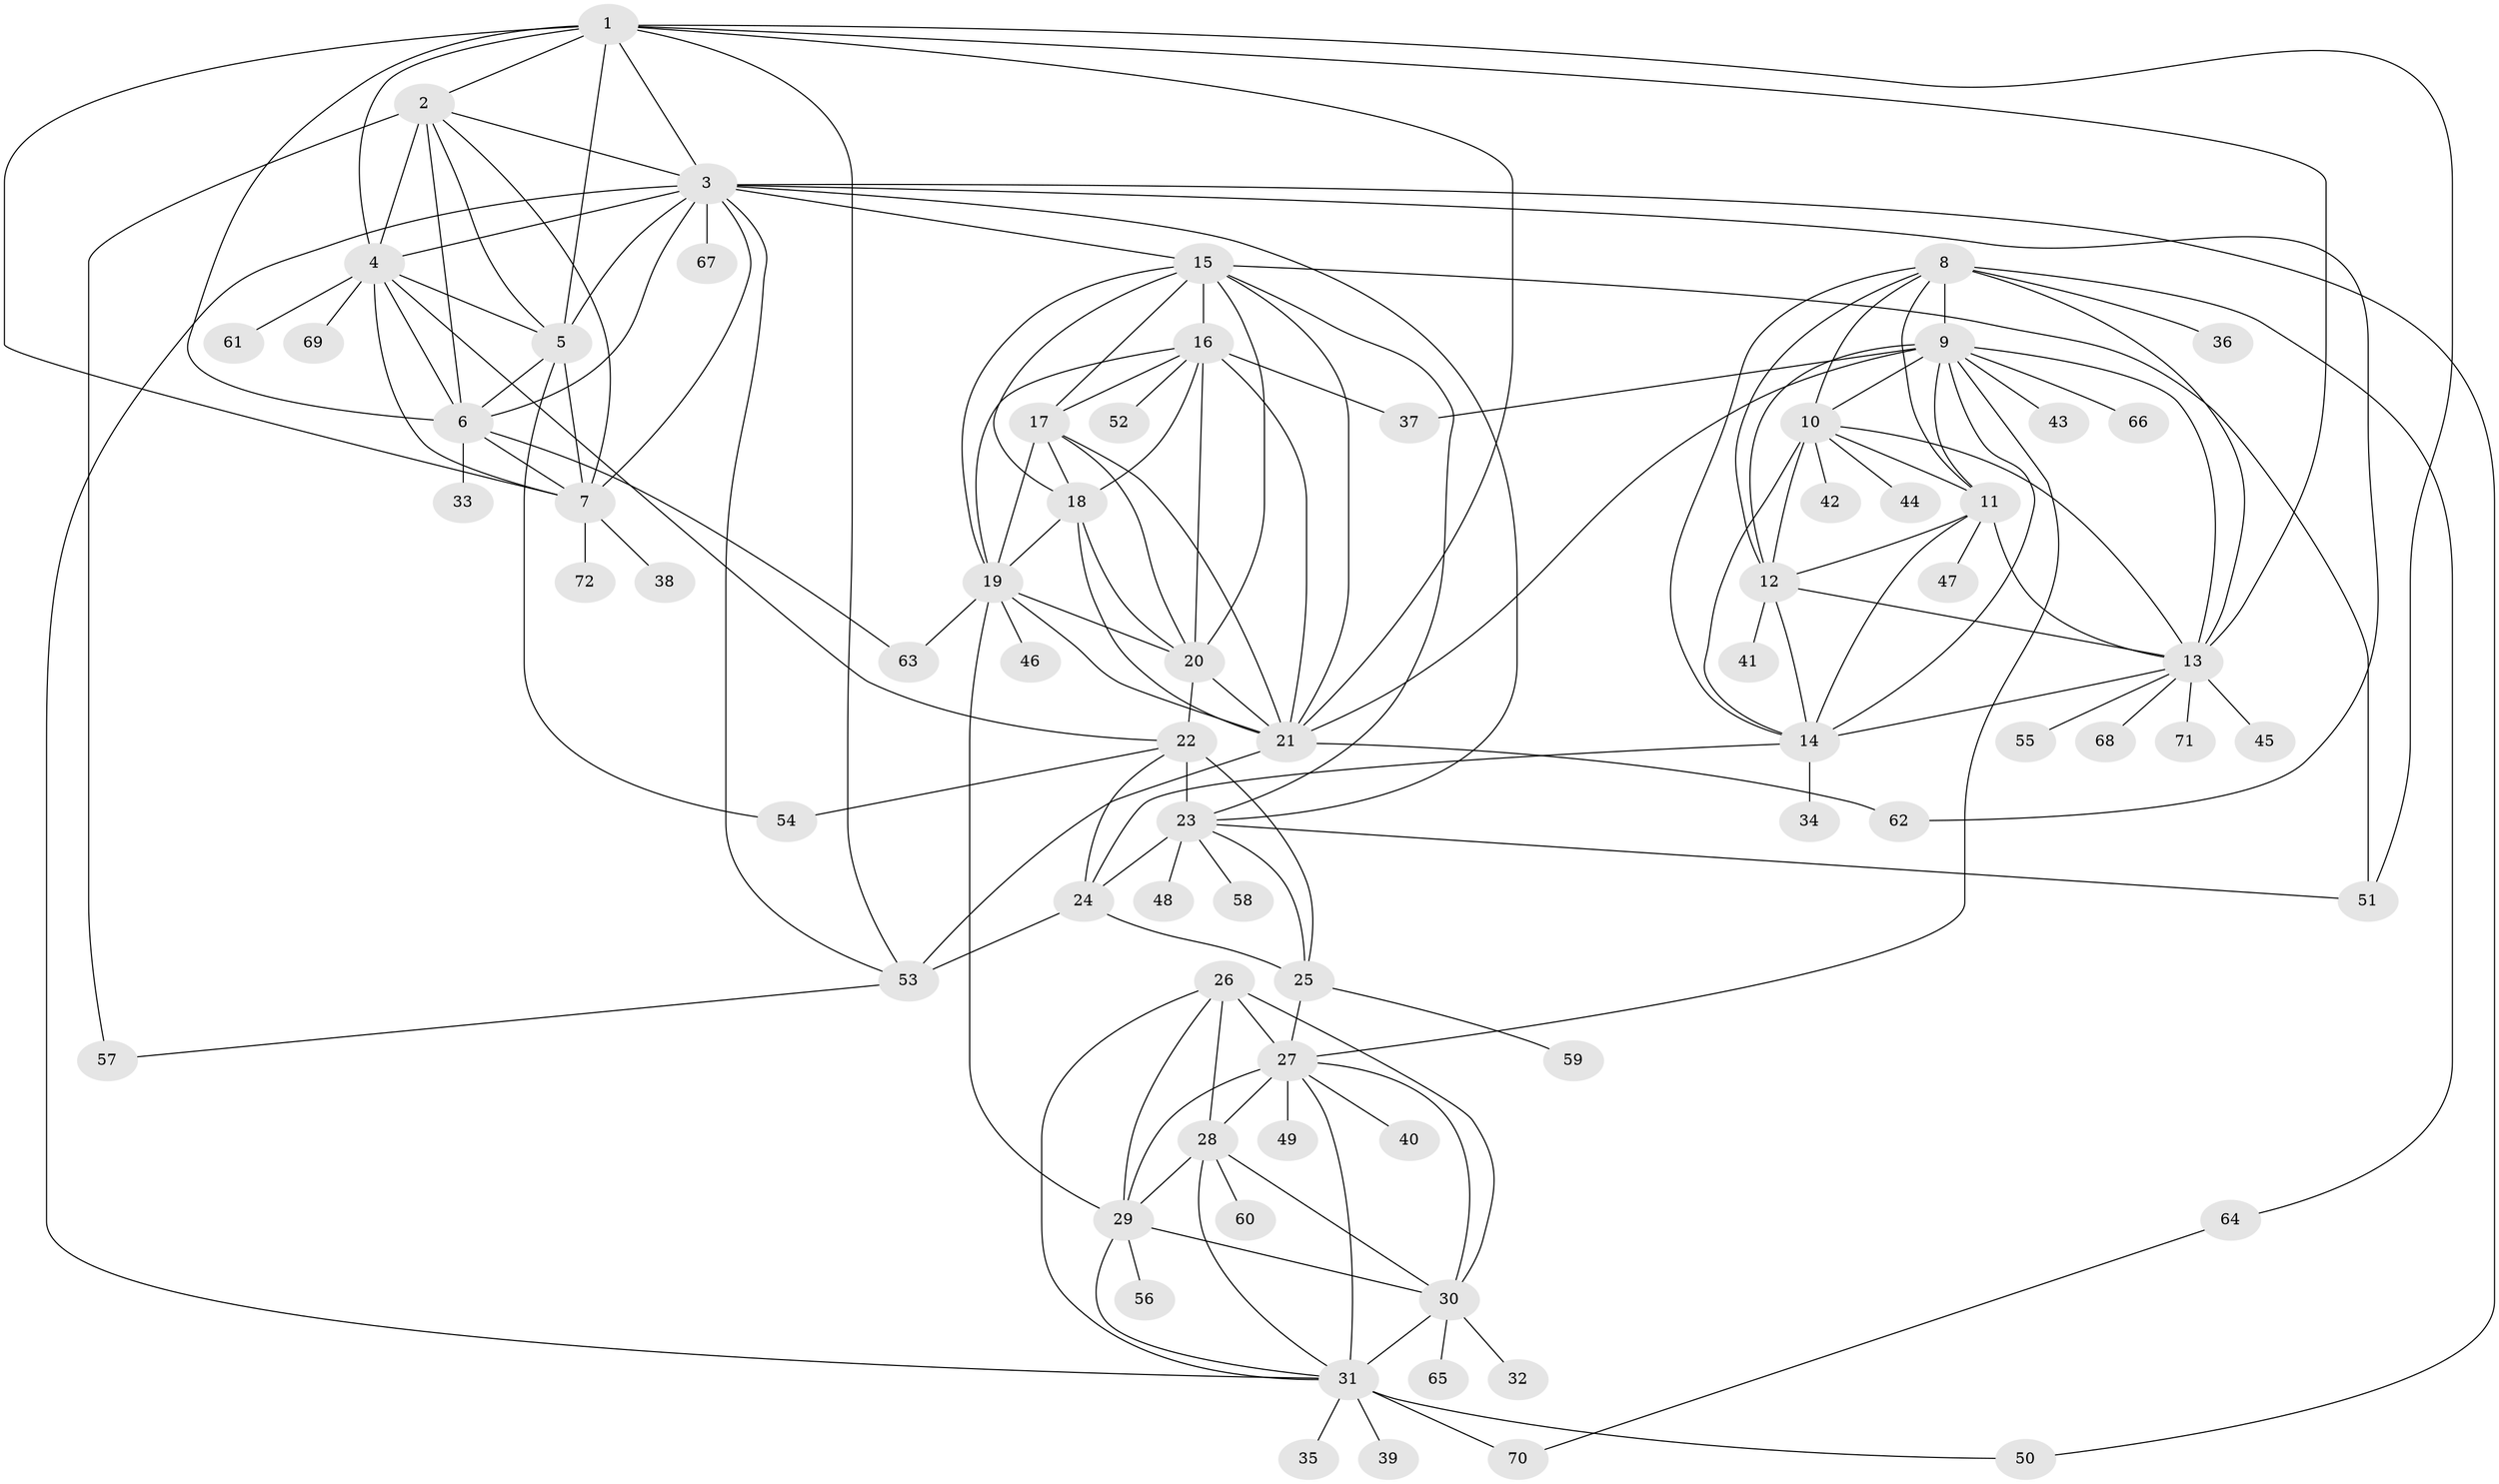 // original degree distribution, {11: 0.028368794326241134, 14: 0.0070921985815602835, 10: 0.05673758865248227, 9: 0.05673758865248227, 12: 0.028368794326241134, 8: 0.05673758865248227, 6: 0.014184397163120567, 2: 0.1702127659574468, 1: 0.5531914893617021, 3: 0.028368794326241134}
// Generated by graph-tools (version 1.1) at 2025/37/03/09/25 02:37:31]
// undirected, 72 vertices, 150 edges
graph export_dot {
graph [start="1"]
  node [color=gray90,style=filled];
  1;
  2;
  3;
  4;
  5;
  6;
  7;
  8;
  9;
  10;
  11;
  12;
  13;
  14;
  15;
  16;
  17;
  18;
  19;
  20;
  21;
  22;
  23;
  24;
  25;
  26;
  27;
  28;
  29;
  30;
  31;
  32;
  33;
  34;
  35;
  36;
  37;
  38;
  39;
  40;
  41;
  42;
  43;
  44;
  45;
  46;
  47;
  48;
  49;
  50;
  51;
  52;
  53;
  54;
  55;
  56;
  57;
  58;
  59;
  60;
  61;
  62;
  63;
  64;
  65;
  66;
  67;
  68;
  69;
  70;
  71;
  72;
  1 -- 2 [weight=1.0];
  1 -- 3 [weight=1.0];
  1 -- 4 [weight=1.0];
  1 -- 5 [weight=1.0];
  1 -- 6 [weight=1.0];
  1 -- 7 [weight=1.0];
  1 -- 13 [weight=1.0];
  1 -- 21 [weight=1.0];
  1 -- 51 [weight=1.0];
  1 -- 53 [weight=1.0];
  2 -- 3 [weight=1.0];
  2 -- 4 [weight=1.0];
  2 -- 5 [weight=1.0];
  2 -- 6 [weight=1.0];
  2 -- 7 [weight=1.0];
  2 -- 57 [weight=4.0];
  3 -- 4 [weight=1.0];
  3 -- 5 [weight=1.0];
  3 -- 6 [weight=1.0];
  3 -- 7 [weight=1.0];
  3 -- 15 [weight=1.0];
  3 -- 23 [weight=1.0];
  3 -- 31 [weight=1.0];
  3 -- 50 [weight=1.0];
  3 -- 53 [weight=1.0];
  3 -- 62 [weight=1.0];
  3 -- 67 [weight=1.0];
  4 -- 5 [weight=1.0];
  4 -- 6 [weight=1.0];
  4 -- 7 [weight=1.0];
  4 -- 22 [weight=1.0];
  4 -- 61 [weight=1.0];
  4 -- 69 [weight=2.0];
  5 -- 6 [weight=1.0];
  5 -- 7 [weight=1.0];
  5 -- 54 [weight=3.0];
  6 -- 7 [weight=1.0];
  6 -- 33 [weight=1.0];
  6 -- 63 [weight=1.0];
  7 -- 38 [weight=1.0];
  7 -- 72 [weight=1.0];
  8 -- 9 [weight=1.0];
  8 -- 10 [weight=1.0];
  8 -- 11 [weight=1.0];
  8 -- 12 [weight=1.0];
  8 -- 13 [weight=1.0];
  8 -- 14 [weight=1.0];
  8 -- 36 [weight=2.0];
  8 -- 64 [weight=1.0];
  9 -- 10 [weight=1.0];
  9 -- 11 [weight=1.0];
  9 -- 12 [weight=1.0];
  9 -- 13 [weight=1.0];
  9 -- 14 [weight=1.0];
  9 -- 21 [weight=1.0];
  9 -- 27 [weight=1.0];
  9 -- 37 [weight=1.0];
  9 -- 43 [weight=1.0];
  9 -- 66 [weight=1.0];
  10 -- 11 [weight=1.0];
  10 -- 12 [weight=1.0];
  10 -- 13 [weight=1.0];
  10 -- 14 [weight=1.0];
  10 -- 42 [weight=1.0];
  10 -- 44 [weight=1.0];
  11 -- 12 [weight=1.0];
  11 -- 13 [weight=1.0];
  11 -- 14 [weight=1.0];
  11 -- 47 [weight=2.0];
  12 -- 13 [weight=1.0];
  12 -- 14 [weight=1.0];
  12 -- 41 [weight=1.0];
  13 -- 14 [weight=1.0];
  13 -- 45 [weight=1.0];
  13 -- 55 [weight=1.0];
  13 -- 68 [weight=1.0];
  13 -- 71 [weight=1.0];
  14 -- 24 [weight=1.0];
  14 -- 34 [weight=1.0];
  15 -- 16 [weight=1.0];
  15 -- 17 [weight=1.0];
  15 -- 18 [weight=1.0];
  15 -- 19 [weight=1.0];
  15 -- 20 [weight=1.0];
  15 -- 21 [weight=1.0];
  15 -- 23 [weight=1.0];
  15 -- 51 [weight=1.0];
  16 -- 17 [weight=1.0];
  16 -- 18 [weight=1.0];
  16 -- 19 [weight=1.0];
  16 -- 20 [weight=1.0];
  16 -- 21 [weight=1.0];
  16 -- 37 [weight=3.0];
  16 -- 52 [weight=1.0];
  17 -- 18 [weight=2.0];
  17 -- 19 [weight=1.0];
  17 -- 20 [weight=1.0];
  17 -- 21 [weight=1.0];
  18 -- 19 [weight=1.0];
  18 -- 20 [weight=1.0];
  18 -- 21 [weight=1.0];
  19 -- 20 [weight=1.0];
  19 -- 21 [weight=1.0];
  19 -- 29 [weight=1.0];
  19 -- 46 [weight=1.0];
  19 -- 63 [weight=1.0];
  20 -- 21 [weight=1.0];
  20 -- 22 [weight=1.0];
  21 -- 53 [weight=1.0];
  21 -- 62 [weight=1.0];
  22 -- 23 [weight=4.0];
  22 -- 24 [weight=1.0];
  22 -- 25 [weight=1.0];
  22 -- 54 [weight=1.0];
  23 -- 24 [weight=4.0];
  23 -- 25 [weight=4.0];
  23 -- 48 [weight=4.0];
  23 -- 51 [weight=1.0];
  23 -- 58 [weight=1.0];
  24 -- 25 [weight=1.0];
  24 -- 53 [weight=4.0];
  25 -- 27 [weight=1.0];
  25 -- 59 [weight=1.0];
  26 -- 27 [weight=3.0];
  26 -- 28 [weight=1.0];
  26 -- 29 [weight=1.0];
  26 -- 30 [weight=1.0];
  26 -- 31 [weight=1.0];
  27 -- 28 [weight=2.0];
  27 -- 29 [weight=2.0];
  27 -- 30 [weight=2.0];
  27 -- 31 [weight=2.0];
  27 -- 40 [weight=1.0];
  27 -- 49 [weight=1.0];
  28 -- 29 [weight=1.0];
  28 -- 30 [weight=1.0];
  28 -- 31 [weight=1.0];
  28 -- 60 [weight=1.0];
  29 -- 30 [weight=1.0];
  29 -- 31 [weight=1.0];
  29 -- 56 [weight=1.0];
  30 -- 31 [weight=1.0];
  30 -- 32 [weight=1.0];
  30 -- 65 [weight=1.0];
  31 -- 35 [weight=1.0];
  31 -- 39 [weight=1.0];
  31 -- 50 [weight=1.0];
  31 -- 70 [weight=1.0];
  53 -- 57 [weight=1.0];
  64 -- 70 [weight=1.0];
}
